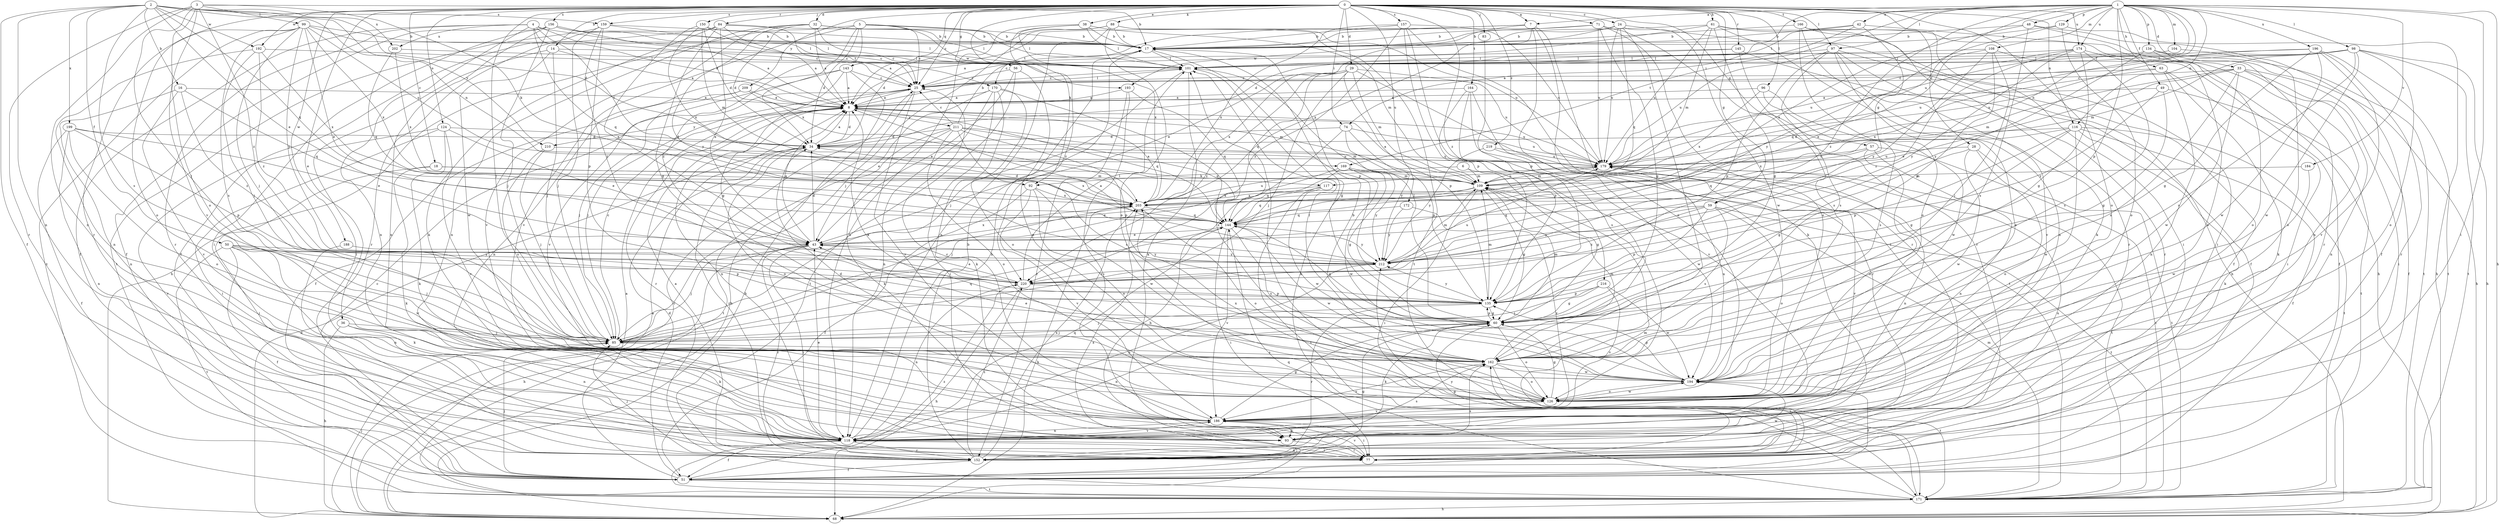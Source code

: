 strict digraph  {
0;
1;
2;
3;
4;
5;
6;
7;
8;
14;
16;
17;
18;
24;
25;
28;
29;
32;
33;
34;
36;
38;
42;
43;
48;
49;
50;
51;
56;
57;
59;
60;
61;
63;
68;
71;
74;
77;
83;
84;
85;
88;
92;
93;
96;
97;
98;
99;
101;
104;
108;
109;
116;
117;
118;
124;
126;
129;
134;
135;
143;
144;
145;
150;
152;
156;
157;
159;
162;
164;
166;
169;
170;
171;
172;
174;
179;
184;
186;
188;
192;
193;
194;
196;
199;
202;
203;
209;
210;
211;
212;
216;
219;
220;
0 -> 7  [label=a];
0 -> 14  [label=b];
0 -> 18  [label=c];
0 -> 24  [label=c];
0 -> 25  [label=c];
0 -> 28  [label=d];
0 -> 29  [label=d];
0 -> 32  [label=d];
0 -> 36  [label=e];
0 -> 38  [label=e];
0 -> 56  [label=g];
0 -> 57  [label=g];
0 -> 59  [label=g];
0 -> 61  [label=h];
0 -> 71  [label=i];
0 -> 74  [label=i];
0 -> 83  [label=j];
0 -> 84  [label=j];
0 -> 85  [label=j];
0 -> 88  [label=k];
0 -> 92  [label=k];
0 -> 96  [label=l];
0 -> 97  [label=l];
0 -> 116  [label=n];
0 -> 124  [label=o];
0 -> 126  [label=o];
0 -> 143  [label=q];
0 -> 145  [label=r];
0 -> 150  [label=r];
0 -> 152  [label=r];
0 -> 156  [label=s];
0 -> 157  [label=s];
0 -> 159  [label=s];
0 -> 164  [label=t];
0 -> 166  [label=t];
0 -> 172  [label=u];
0 -> 174  [label=u];
0 -> 188  [label=w];
0 -> 192  [label=w];
0 -> 209  [label=y];
0 -> 216  [label=z];
0 -> 219  [label=z];
1 -> 7  [label=a];
1 -> 33  [label=d];
1 -> 42  [label=e];
1 -> 48  [label=f];
1 -> 49  [label=f];
1 -> 59  [label=g];
1 -> 63  [label=h];
1 -> 68  [label=h];
1 -> 74  [label=i];
1 -> 77  [label=i];
1 -> 97  [label=l];
1 -> 98  [label=l];
1 -> 104  [label=m];
1 -> 108  [label=m];
1 -> 116  [label=n];
1 -> 117  [label=n];
1 -> 129  [label=p];
1 -> 134  [label=p];
1 -> 135  [label=p];
1 -> 169  [label=t];
1 -> 174  [label=u];
1 -> 179  [label=u];
1 -> 184  [label=v];
1 -> 196  [label=x];
1 -> 220  [label=z];
2 -> 16  [label=b];
2 -> 34  [label=d];
2 -> 43  [label=e];
2 -> 50  [label=f];
2 -> 51  [label=f];
2 -> 117  [label=n];
2 -> 118  [label=n];
2 -> 144  [label=q];
2 -> 159  [label=s];
2 -> 162  [label=s];
2 -> 192  [label=w];
2 -> 199  [label=x];
2 -> 202  [label=x];
2 -> 210  [label=y];
3 -> 17  [label=b];
3 -> 85  [label=j];
3 -> 92  [label=k];
3 -> 99  [label=l];
3 -> 118  [label=n];
3 -> 126  [label=o];
3 -> 152  [label=r];
3 -> 186  [label=v];
3 -> 220  [label=z];
4 -> 8  [label=a];
4 -> 25  [label=c];
4 -> 51  [label=f];
4 -> 118  [label=n];
4 -> 144  [label=q];
4 -> 152  [label=r];
4 -> 169  [label=t];
4 -> 170  [label=t];
4 -> 202  [label=x];
5 -> 17  [label=b];
5 -> 25  [label=c];
5 -> 34  [label=d];
5 -> 68  [label=h];
5 -> 101  [label=l];
5 -> 186  [label=v];
5 -> 193  [label=w];
5 -> 203  [label=x];
5 -> 220  [label=z];
6 -> 60  [label=g];
6 -> 92  [label=k];
6 -> 109  [label=m];
7 -> 17  [label=b];
7 -> 43  [label=e];
7 -> 93  [label=k];
7 -> 126  [label=o];
7 -> 152  [label=r];
7 -> 170  [label=t];
7 -> 193  [label=w];
8 -> 34  [label=d];
8 -> 118  [label=n];
8 -> 144  [label=q];
8 -> 152  [label=r];
8 -> 179  [label=u];
8 -> 210  [label=y];
8 -> 211  [label=y];
14 -> 8  [label=a];
14 -> 77  [label=i];
14 -> 85  [label=j];
14 -> 101  [label=l];
14 -> 194  [label=w];
16 -> 8  [label=a];
16 -> 118  [label=n];
16 -> 144  [label=q];
16 -> 186  [label=v];
16 -> 220  [label=z];
17 -> 101  [label=l];
17 -> 135  [label=p];
18 -> 77  [label=i];
18 -> 93  [label=k];
18 -> 109  [label=m];
18 -> 203  [label=x];
24 -> 17  [label=b];
24 -> 68  [label=h];
24 -> 144  [label=q];
24 -> 162  [label=s];
24 -> 179  [label=u];
24 -> 194  [label=w];
24 -> 203  [label=x];
25 -> 8  [label=a];
25 -> 68  [label=h];
25 -> 85  [label=j];
25 -> 101  [label=l];
25 -> 186  [label=v];
28 -> 60  [label=g];
28 -> 126  [label=o];
28 -> 171  [label=t];
28 -> 179  [label=u];
28 -> 194  [label=w];
29 -> 25  [label=c];
29 -> 85  [label=j];
29 -> 109  [label=m];
29 -> 135  [label=p];
29 -> 144  [label=q];
29 -> 171  [label=t];
29 -> 179  [label=u];
29 -> 203  [label=x];
29 -> 220  [label=z];
32 -> 8  [label=a];
32 -> 17  [label=b];
32 -> 25  [label=c];
32 -> 34  [label=d];
32 -> 101  [label=l];
32 -> 118  [label=n];
32 -> 186  [label=v];
32 -> 212  [label=y];
33 -> 25  [label=c];
33 -> 43  [label=e];
33 -> 51  [label=f];
33 -> 77  [label=i];
33 -> 109  [label=m];
33 -> 118  [label=n];
33 -> 162  [label=s];
33 -> 194  [label=w];
34 -> 8  [label=a];
34 -> 126  [label=o];
34 -> 152  [label=r];
34 -> 179  [label=u];
36 -> 68  [label=h];
36 -> 85  [label=j];
36 -> 93  [label=k];
36 -> 118  [label=n];
38 -> 17  [label=b];
38 -> 101  [label=l];
38 -> 109  [label=m];
38 -> 118  [label=n];
38 -> 203  [label=x];
38 -> 220  [label=z];
42 -> 17  [label=b];
42 -> 34  [label=d];
42 -> 43  [label=e];
42 -> 101  [label=l];
42 -> 118  [label=n];
43 -> 8  [label=a];
43 -> 34  [label=d];
43 -> 68  [label=h];
43 -> 77  [label=i];
43 -> 85  [label=j];
43 -> 152  [label=r];
43 -> 203  [label=x];
43 -> 212  [label=y];
48 -> 17  [label=b];
48 -> 51  [label=f];
48 -> 152  [label=r];
48 -> 162  [label=s];
48 -> 203  [label=x];
49 -> 8  [label=a];
49 -> 60  [label=g];
49 -> 171  [label=t];
49 -> 212  [label=y];
50 -> 51  [label=f];
50 -> 85  [label=j];
50 -> 93  [label=k];
50 -> 135  [label=p];
50 -> 171  [label=t];
50 -> 194  [label=w];
50 -> 212  [label=y];
51 -> 8  [label=a];
51 -> 25  [label=c];
51 -> 34  [label=d];
51 -> 85  [label=j];
51 -> 109  [label=m];
51 -> 171  [label=t];
51 -> 203  [label=x];
51 -> 220  [label=z];
56 -> 25  [label=c];
56 -> 43  [label=e];
56 -> 126  [label=o];
56 -> 171  [label=t];
57 -> 118  [label=n];
57 -> 126  [label=o];
57 -> 144  [label=q];
57 -> 171  [label=t];
57 -> 179  [label=u];
59 -> 126  [label=o];
59 -> 135  [label=p];
59 -> 144  [label=q];
59 -> 162  [label=s];
59 -> 171  [label=t];
59 -> 212  [label=y];
59 -> 220  [label=z];
60 -> 85  [label=j];
60 -> 93  [label=k];
60 -> 101  [label=l];
60 -> 109  [label=m];
60 -> 118  [label=n];
60 -> 126  [label=o];
60 -> 135  [label=p];
60 -> 144  [label=q];
61 -> 8  [label=a];
61 -> 17  [label=b];
61 -> 60  [label=g];
61 -> 68  [label=h];
61 -> 77  [label=i];
61 -> 109  [label=m];
61 -> 118  [label=n];
61 -> 179  [label=u];
63 -> 25  [label=c];
63 -> 77  [label=i];
63 -> 93  [label=k];
63 -> 118  [label=n];
63 -> 203  [label=x];
68 -> 8  [label=a];
68 -> 25  [label=c];
68 -> 34  [label=d];
68 -> 85  [label=j];
71 -> 8  [label=a];
71 -> 17  [label=b];
71 -> 60  [label=g];
71 -> 126  [label=o];
71 -> 152  [label=r];
71 -> 179  [label=u];
74 -> 34  [label=d];
74 -> 68  [label=h];
74 -> 135  [label=p];
74 -> 179  [label=u];
74 -> 212  [label=y];
77 -> 60  [label=g];
77 -> 118  [label=n];
77 -> 162  [label=s];
77 -> 186  [label=v];
83 -> 135  [label=p];
84 -> 8  [label=a];
84 -> 17  [label=b];
84 -> 25  [label=c];
84 -> 43  [label=e];
84 -> 51  [label=f];
84 -> 60  [label=g];
84 -> 93  [label=k];
84 -> 152  [label=r];
85 -> 25  [label=c];
85 -> 144  [label=q];
85 -> 162  [label=s];
88 -> 17  [label=b];
88 -> 34  [label=d];
88 -> 85  [label=j];
88 -> 118  [label=n];
88 -> 126  [label=o];
88 -> 171  [label=t];
88 -> 179  [label=u];
92 -> 51  [label=f];
92 -> 126  [label=o];
92 -> 186  [label=v];
92 -> 194  [label=w];
92 -> 203  [label=x];
93 -> 77  [label=i];
96 -> 8  [label=a];
96 -> 162  [label=s];
96 -> 194  [label=w];
96 -> 203  [label=x];
97 -> 51  [label=f];
97 -> 101  [label=l];
97 -> 126  [label=o];
97 -> 135  [label=p];
97 -> 152  [label=r];
97 -> 162  [label=s];
97 -> 179  [label=u];
97 -> 186  [label=v];
98 -> 8  [label=a];
98 -> 68  [label=h];
98 -> 101  [label=l];
98 -> 109  [label=m];
98 -> 126  [label=o];
98 -> 162  [label=s];
98 -> 171  [label=t];
98 -> 179  [label=u];
98 -> 194  [label=w];
99 -> 17  [label=b];
99 -> 43  [label=e];
99 -> 85  [label=j];
99 -> 101  [label=l];
99 -> 126  [label=o];
99 -> 162  [label=s];
99 -> 171  [label=t];
99 -> 179  [label=u];
99 -> 203  [label=x];
99 -> 212  [label=y];
101 -> 25  [label=c];
101 -> 60  [label=g];
101 -> 85  [label=j];
101 -> 93  [label=k];
104 -> 101  [label=l];
104 -> 126  [label=o];
108 -> 51  [label=f];
108 -> 85  [label=j];
108 -> 101  [label=l];
108 -> 135  [label=p];
108 -> 144  [label=q];
108 -> 212  [label=y];
109 -> 8  [label=a];
109 -> 43  [label=e];
109 -> 60  [label=g];
109 -> 77  [label=i];
109 -> 179  [label=u];
109 -> 203  [label=x];
116 -> 34  [label=d];
116 -> 51  [label=f];
116 -> 60  [label=g];
116 -> 93  [label=k];
116 -> 135  [label=p];
116 -> 171  [label=t];
116 -> 194  [label=w];
116 -> 203  [label=x];
117 -> 144  [label=q];
117 -> 171  [label=t];
117 -> 194  [label=w];
117 -> 203  [label=x];
118 -> 17  [label=b];
118 -> 43  [label=e];
118 -> 51  [label=f];
118 -> 77  [label=i];
118 -> 144  [label=q];
118 -> 152  [label=r];
118 -> 162  [label=s];
118 -> 171  [label=t];
118 -> 186  [label=v];
124 -> 34  [label=d];
124 -> 43  [label=e];
124 -> 77  [label=i];
124 -> 93  [label=k];
124 -> 152  [label=r];
124 -> 186  [label=v];
126 -> 34  [label=d];
126 -> 60  [label=g];
126 -> 101  [label=l];
126 -> 186  [label=v];
126 -> 194  [label=w];
126 -> 203  [label=x];
129 -> 17  [label=b];
129 -> 68  [label=h];
129 -> 126  [label=o];
129 -> 212  [label=y];
134 -> 68  [label=h];
134 -> 101  [label=l];
134 -> 126  [label=o];
134 -> 171  [label=t];
134 -> 212  [label=y];
135 -> 60  [label=g];
135 -> 85  [label=j];
135 -> 109  [label=m];
135 -> 152  [label=r];
135 -> 212  [label=y];
143 -> 8  [label=a];
143 -> 25  [label=c];
143 -> 60  [label=g];
143 -> 68  [label=h];
143 -> 118  [label=n];
143 -> 186  [label=v];
144 -> 43  [label=e];
144 -> 77  [label=i];
144 -> 162  [label=s];
144 -> 186  [label=v];
144 -> 194  [label=w];
144 -> 212  [label=y];
145 -> 25  [label=c];
145 -> 51  [label=f];
145 -> 101  [label=l];
145 -> 162  [label=s];
150 -> 17  [label=b];
150 -> 25  [label=c];
150 -> 34  [label=d];
150 -> 43  [label=e];
150 -> 109  [label=m];
150 -> 203  [label=x];
152 -> 8  [label=a];
152 -> 17  [label=b];
152 -> 51  [label=f];
152 -> 60  [label=g];
152 -> 85  [label=j];
152 -> 162  [label=s];
152 -> 179  [label=u];
152 -> 194  [label=w];
152 -> 203  [label=x];
152 -> 220  [label=z];
156 -> 8  [label=a];
156 -> 17  [label=b];
156 -> 51  [label=f];
156 -> 77  [label=i];
156 -> 85  [label=j];
156 -> 101  [label=l];
156 -> 118  [label=n];
157 -> 17  [label=b];
157 -> 77  [label=i];
157 -> 126  [label=o];
157 -> 135  [label=p];
157 -> 179  [label=u];
157 -> 203  [label=x];
157 -> 220  [label=z];
159 -> 17  [label=b];
159 -> 85  [label=j];
159 -> 101  [label=l];
159 -> 135  [label=p];
159 -> 171  [label=t];
159 -> 220  [label=z];
162 -> 8  [label=a];
162 -> 43  [label=e];
162 -> 101  [label=l];
162 -> 109  [label=m];
162 -> 126  [label=o];
162 -> 171  [label=t];
162 -> 186  [label=v];
162 -> 194  [label=w];
164 -> 8  [label=a];
164 -> 135  [label=p];
164 -> 152  [label=r];
164 -> 162  [label=s];
164 -> 186  [label=v];
166 -> 17  [label=b];
166 -> 77  [label=i];
166 -> 93  [label=k];
166 -> 126  [label=o];
166 -> 152  [label=r];
169 -> 60  [label=g];
169 -> 85  [label=j];
169 -> 109  [label=m];
169 -> 144  [label=q];
169 -> 194  [label=w];
169 -> 212  [label=y];
170 -> 8  [label=a];
170 -> 43  [label=e];
170 -> 77  [label=i];
170 -> 93  [label=k];
170 -> 118  [label=n];
170 -> 126  [label=o];
170 -> 162  [label=s];
171 -> 17  [label=b];
171 -> 68  [label=h];
171 -> 109  [label=m];
171 -> 144  [label=q];
171 -> 212  [label=y];
172 -> 144  [label=q];
172 -> 186  [label=v];
172 -> 212  [label=y];
174 -> 60  [label=g];
174 -> 101  [label=l];
174 -> 126  [label=o];
174 -> 162  [label=s];
174 -> 179  [label=u];
174 -> 212  [label=y];
174 -> 220  [label=z];
179 -> 109  [label=m];
179 -> 118  [label=n];
179 -> 171  [label=t];
179 -> 186  [label=v];
184 -> 109  [label=m];
184 -> 194  [label=w];
186 -> 25  [label=c];
186 -> 60  [label=g];
186 -> 77  [label=i];
186 -> 93  [label=k];
186 -> 118  [label=n];
188 -> 118  [label=n];
188 -> 212  [label=y];
192 -> 85  [label=j];
192 -> 101  [label=l];
192 -> 118  [label=n];
192 -> 203  [label=x];
192 -> 220  [label=z];
193 -> 8  [label=a];
193 -> 77  [label=i];
193 -> 144  [label=q];
193 -> 152  [label=r];
194 -> 17  [label=b];
194 -> 51  [label=f];
194 -> 126  [label=o];
194 -> 135  [label=p];
194 -> 179  [label=u];
196 -> 60  [label=g];
196 -> 101  [label=l];
196 -> 152  [label=r];
196 -> 171  [label=t];
196 -> 179  [label=u];
196 -> 186  [label=v];
196 -> 194  [label=w];
199 -> 34  [label=d];
199 -> 43  [label=e];
199 -> 51  [label=f];
199 -> 118  [label=n];
199 -> 126  [label=o];
199 -> 135  [label=p];
202 -> 101  [label=l];
202 -> 144  [label=q];
202 -> 203  [label=x];
203 -> 8  [label=a];
203 -> 34  [label=d];
203 -> 68  [label=h];
203 -> 85  [label=j];
203 -> 126  [label=o];
203 -> 144  [label=q];
203 -> 179  [label=u];
209 -> 8  [label=a];
209 -> 51  [label=f];
209 -> 85  [label=j];
209 -> 109  [label=m];
210 -> 85  [label=j];
210 -> 162  [label=s];
210 -> 179  [label=u];
211 -> 17  [label=b];
211 -> 25  [label=c];
211 -> 34  [label=d];
211 -> 93  [label=k];
211 -> 109  [label=m];
211 -> 126  [label=o];
211 -> 135  [label=p];
211 -> 144  [label=q];
211 -> 162  [label=s];
211 -> 171  [label=t];
212 -> 8  [label=a];
212 -> 109  [label=m];
212 -> 118  [label=n];
212 -> 220  [label=z];
216 -> 60  [label=g];
216 -> 85  [label=j];
216 -> 135  [label=p];
216 -> 186  [label=v];
216 -> 194  [label=w];
219 -> 179  [label=u];
219 -> 194  [label=w];
219 -> 212  [label=y];
220 -> 43  [label=e];
220 -> 68  [label=h];
220 -> 101  [label=l];
220 -> 118  [label=n];
220 -> 135  [label=p];
220 -> 179  [label=u];
}
